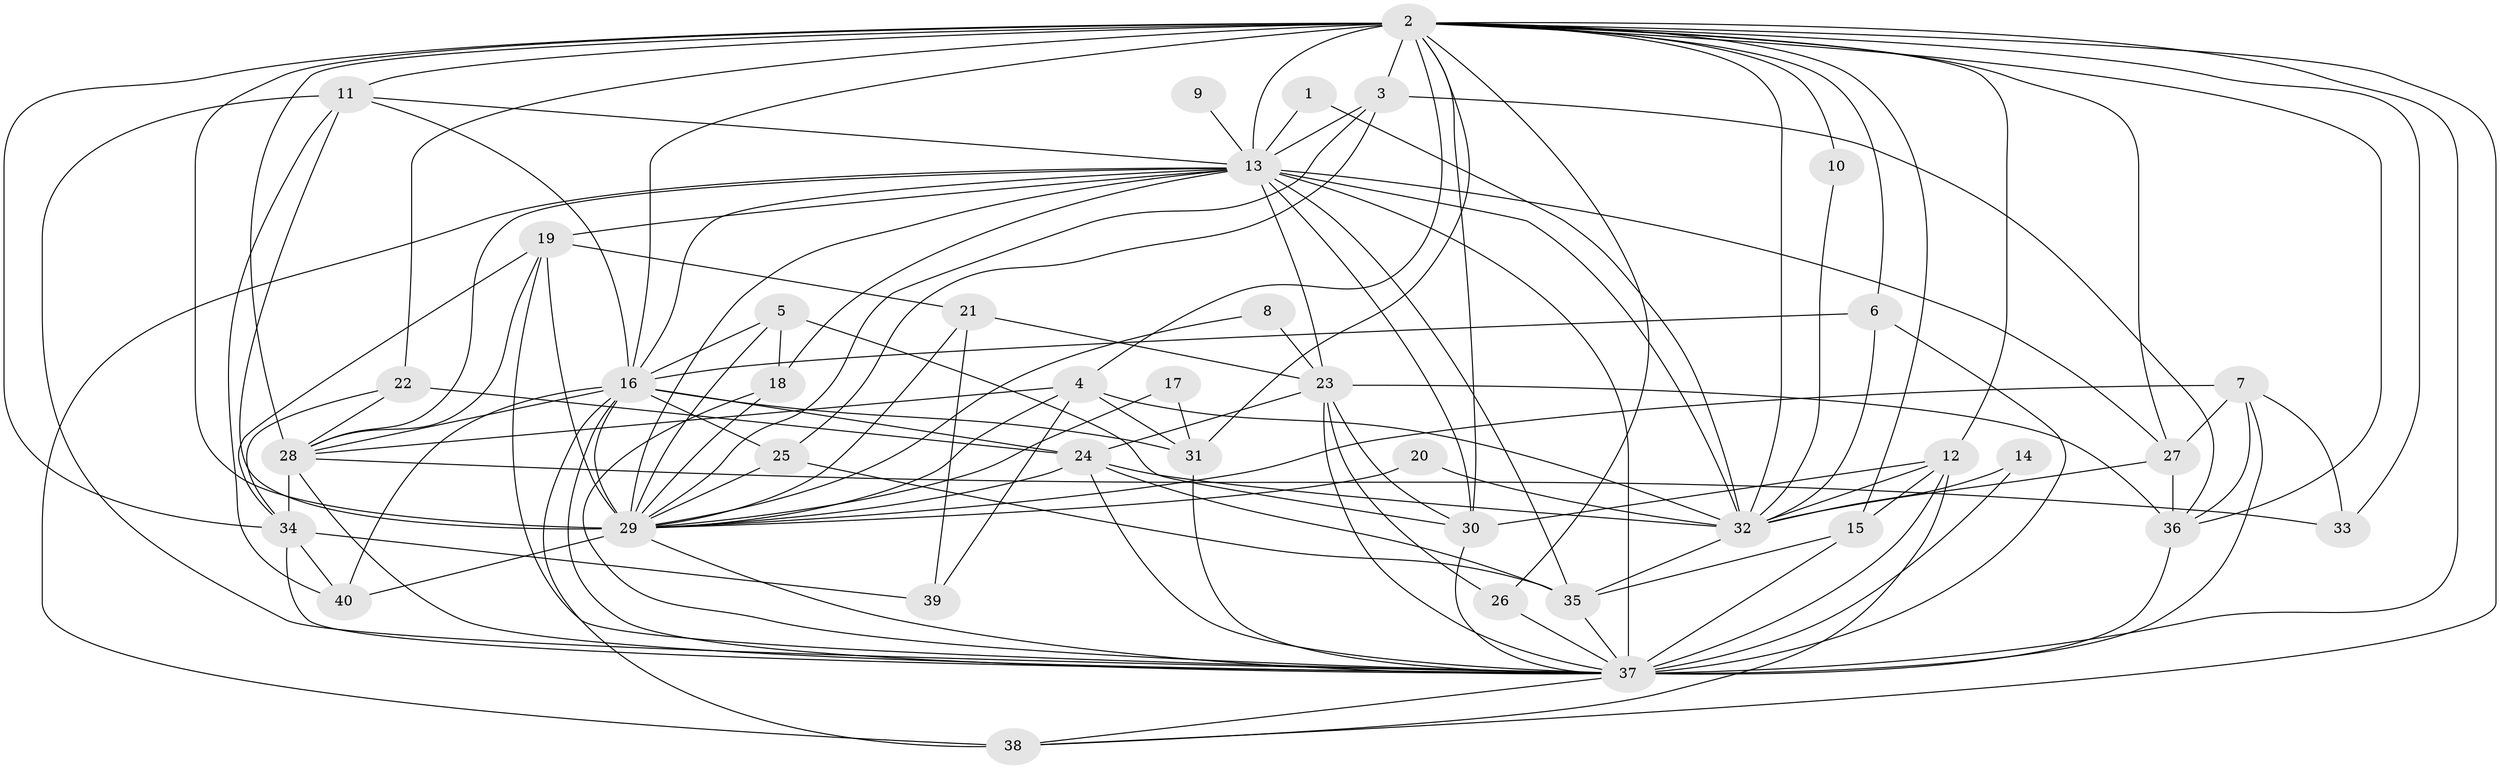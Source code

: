 // original degree distribution, {16: 0.007633587786259542, 15: 0.015267175572519083, 24: 0.015267175572519083, 23: 0.007633587786259542, 20: 0.007633587786259542, 21: 0.007633587786259542, 25: 0.007633587786259542, 27: 0.007633587786259542, 18: 0.007633587786259542, 7: 0.015267175572519083, 2: 0.5419847328244275, 5: 0.04580152671755725, 3: 0.16793893129770993, 4: 0.10687022900763359, 10: 0.015267175572519083, 6: 0.022900763358778626}
// Generated by graph-tools (version 1.1) at 2025/36/03/04/25 23:36:21]
// undirected, 40 vertices, 128 edges
graph export_dot {
  node [color=gray90,style=filled];
  1;
  2;
  3;
  4;
  5;
  6;
  7;
  8;
  9;
  10;
  11;
  12;
  13;
  14;
  15;
  16;
  17;
  18;
  19;
  20;
  21;
  22;
  23;
  24;
  25;
  26;
  27;
  28;
  29;
  30;
  31;
  32;
  33;
  34;
  35;
  36;
  37;
  38;
  39;
  40;
  1 -- 13 [weight=1.0];
  1 -- 32 [weight=1.0];
  2 -- 3 [weight=1.0];
  2 -- 4 [weight=1.0];
  2 -- 6 [weight=2.0];
  2 -- 10 [weight=1.0];
  2 -- 11 [weight=1.0];
  2 -- 12 [weight=1.0];
  2 -- 13 [weight=7.0];
  2 -- 15 [weight=1.0];
  2 -- 16 [weight=4.0];
  2 -- 22 [weight=1.0];
  2 -- 26 [weight=1.0];
  2 -- 27 [weight=1.0];
  2 -- 28 [weight=1.0];
  2 -- 29 [weight=8.0];
  2 -- 30 [weight=2.0];
  2 -- 31 [weight=1.0];
  2 -- 32 [weight=2.0];
  2 -- 33 [weight=1.0];
  2 -- 34 [weight=1.0];
  2 -- 36 [weight=1.0];
  2 -- 37 [weight=8.0];
  2 -- 38 [weight=1.0];
  3 -- 13 [weight=1.0];
  3 -- 25 [weight=1.0];
  3 -- 29 [weight=2.0];
  3 -- 36 [weight=1.0];
  4 -- 28 [weight=1.0];
  4 -- 29 [weight=1.0];
  4 -- 31 [weight=1.0];
  4 -- 32 [weight=1.0];
  4 -- 39 [weight=2.0];
  5 -- 16 [weight=1.0];
  5 -- 18 [weight=1.0];
  5 -- 29 [weight=1.0];
  5 -- 30 [weight=1.0];
  6 -- 16 [weight=1.0];
  6 -- 32 [weight=1.0];
  6 -- 37 [weight=1.0];
  7 -- 27 [weight=1.0];
  7 -- 29 [weight=2.0];
  7 -- 33 [weight=1.0];
  7 -- 36 [weight=1.0];
  7 -- 37 [weight=1.0];
  8 -- 23 [weight=1.0];
  8 -- 29 [weight=1.0];
  9 -- 13 [weight=1.0];
  10 -- 32 [weight=1.0];
  11 -- 13 [weight=1.0];
  11 -- 16 [weight=1.0];
  11 -- 29 [weight=1.0];
  11 -- 37 [weight=1.0];
  11 -- 40 [weight=1.0];
  12 -- 15 [weight=1.0];
  12 -- 30 [weight=1.0];
  12 -- 32 [weight=1.0];
  12 -- 37 [weight=2.0];
  12 -- 38 [weight=1.0];
  13 -- 16 [weight=2.0];
  13 -- 18 [weight=1.0];
  13 -- 19 [weight=1.0];
  13 -- 23 [weight=1.0];
  13 -- 27 [weight=1.0];
  13 -- 28 [weight=3.0];
  13 -- 29 [weight=4.0];
  13 -- 30 [weight=1.0];
  13 -- 32 [weight=3.0];
  13 -- 35 [weight=2.0];
  13 -- 37 [weight=6.0];
  13 -- 38 [weight=2.0];
  14 -- 32 [weight=1.0];
  14 -- 37 [weight=1.0];
  15 -- 35 [weight=1.0];
  15 -- 37 [weight=1.0];
  16 -- 24 [weight=1.0];
  16 -- 25 [weight=1.0];
  16 -- 28 [weight=1.0];
  16 -- 29 [weight=4.0];
  16 -- 31 [weight=1.0];
  16 -- 37 [weight=2.0];
  16 -- 38 [weight=1.0];
  16 -- 40 [weight=1.0];
  17 -- 29 [weight=1.0];
  17 -- 31 [weight=1.0];
  18 -- 29 [weight=1.0];
  18 -- 37 [weight=1.0];
  19 -- 21 [weight=1.0];
  19 -- 28 [weight=1.0];
  19 -- 29 [weight=1.0];
  19 -- 34 [weight=1.0];
  19 -- 37 [weight=1.0];
  20 -- 29 [weight=1.0];
  20 -- 32 [weight=1.0];
  21 -- 23 [weight=1.0];
  21 -- 29 [weight=1.0];
  21 -- 39 [weight=1.0];
  22 -- 24 [weight=1.0];
  22 -- 28 [weight=1.0];
  22 -- 34 [weight=1.0];
  23 -- 24 [weight=1.0];
  23 -- 26 [weight=1.0];
  23 -- 30 [weight=1.0];
  23 -- 36 [weight=2.0];
  23 -- 37 [weight=1.0];
  24 -- 29 [weight=1.0];
  24 -- 32 [weight=1.0];
  24 -- 35 [weight=1.0];
  24 -- 37 [weight=1.0];
  25 -- 29 [weight=1.0];
  25 -- 35 [weight=1.0];
  26 -- 37 [weight=2.0];
  27 -- 32 [weight=1.0];
  27 -- 36 [weight=1.0];
  28 -- 33 [weight=1.0];
  28 -- 34 [weight=1.0];
  28 -- 37 [weight=1.0];
  29 -- 37 [weight=4.0];
  29 -- 40 [weight=1.0];
  30 -- 37 [weight=2.0];
  31 -- 37 [weight=1.0];
  32 -- 35 [weight=1.0];
  34 -- 37 [weight=2.0];
  34 -- 39 [weight=1.0];
  34 -- 40 [weight=1.0];
  35 -- 37 [weight=1.0];
  36 -- 37 [weight=2.0];
  37 -- 38 [weight=1.0];
}

